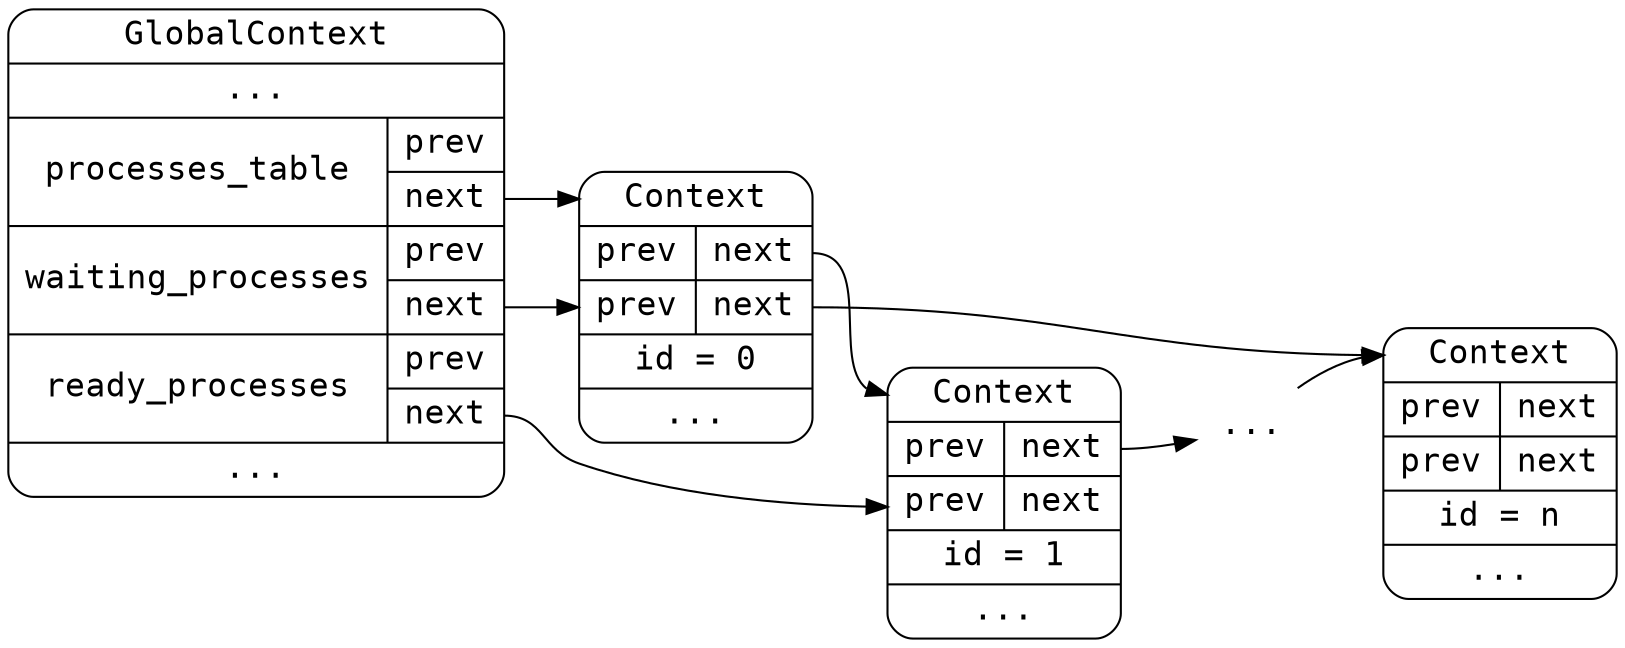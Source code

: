 //
// Copyright 2019-2020 Fred Dushin <fred@dushin.net>
//
// SPDX-License-Identifier: Apache-2.0 OR LGPL-2.1-or-later
//
digraph g {

    graph [
        rankdir = "LR"
    ];

    node [
        fontname = "courier"
        fontsize = "16"
        shape = "ellipse"
    ];

    edge [];

    "GlobalContext" [
        label = "<f0> GlobalContext | ... | {{processes_table|waiting_processes|ready_processes}|{{{<pt_prev>prev|<pt_next>next}}|{{<wp_prev>prev|<wp_next>next}}|{{<rp_prev>prev|<rp_next>next}}}} | ... "
        shape = "Mrecord"
    ];
    "Context0" [
        label = "<f0> Context | {prev|<next0>next} | {prev|<next1>next} | id = 0 | ..."
        shape = "Mrecord"
    ];
    "Context1" [
        label = "<f0> Context | {prev|<next0>next} | {prev|<next1>next} | id = 1 | ..."
        shape = "Mrecord"
    ];
    "ContextEllipsis" [
        label = "..."
        shape = "plaintext"
    ];
    "ContextN" [
        label = "<f0> Context | {prev|next} | {prev|<next1>next} | id = n | ..."
        shape = "Mrecord"
    ];






    "GlobalContext":pt_next -> "Context0":f0;
    "GlobalContext":wp_next -> "Context0":wp_prev;
    "GlobalContext":rp_next -> "Context1":rp_prev;
    "Context0":next0 -> "Context1":f0;
    "Context1":next0 -> "ContextEllipsis";
    "ContextEllipsis" -> "ContextN":f0;
    "Context0":next1 -> "ContextN":f0;

}

